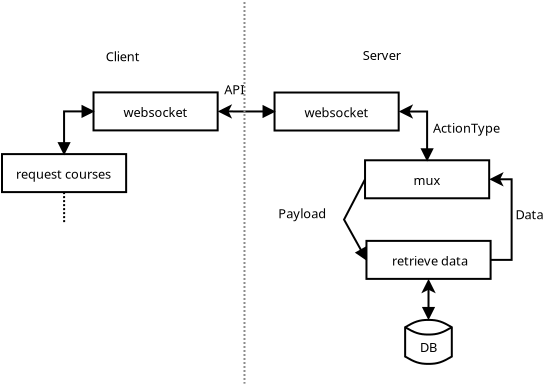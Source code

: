<?xml version="1.0" encoding="UTF-8"?>
<dia:diagram xmlns:dia="http://www.lysator.liu.se/~alla/dia/">
  <dia:layer name="Background" visible="true" active="true">
    <dia:object type="Flowchart - Box" version="0" id="O0">
      <dia:attribute name="obj_pos">
        <dia:point val="16.302,9.286"/>
      </dia:attribute>
      <dia:attribute name="obj_bb">
        <dia:rectangle val="16.252,9.236;22.56,11.236"/>
      </dia:attribute>
      <dia:attribute name="elem_corner">
        <dia:point val="16.302,9.286"/>
      </dia:attribute>
      <dia:attribute name="elem_width">
        <dia:real val="6.207"/>
      </dia:attribute>
      <dia:attribute name="elem_height">
        <dia:real val="1.9"/>
      </dia:attribute>
      <dia:attribute name="border_width">
        <dia:real val="0.1"/>
      </dia:attribute>
      <dia:attribute name="show_background">
        <dia:boolean val="true"/>
      </dia:attribute>
      <dia:attribute name="padding">
        <dia:real val="0.5"/>
      </dia:attribute>
      <dia:attribute name="text">
        <dia:composite type="text">
          <dia:attribute name="string">
            <dia:string>#request courses#</dia:string>
          </dia:attribute>
          <dia:attribute name="font">
            <dia:font family="CMU Serif" style="48" name="Courier"/>
          </dia:attribute>
          <dia:attribute name="height">
            <dia:real val="0.8"/>
          </dia:attribute>
          <dia:attribute name="pos">
            <dia:point val="19.406,10.436"/>
          </dia:attribute>
          <dia:attribute name="color">
            <dia:color val="#000000"/>
          </dia:attribute>
          <dia:attribute name="alignment">
            <dia:enum val="1"/>
          </dia:attribute>
        </dia:composite>
      </dia:attribute>
    </dia:object>
    <dia:object type="Flowchart - Box" version="0" id="O1">
      <dia:attribute name="obj_pos">
        <dia:point val="20.878,6.201"/>
      </dia:attribute>
      <dia:attribute name="obj_bb">
        <dia:rectangle val="20.828,6.151;27.136,8.151"/>
      </dia:attribute>
      <dia:attribute name="elem_corner">
        <dia:point val="20.878,6.201"/>
      </dia:attribute>
      <dia:attribute name="elem_width">
        <dia:real val="6.207"/>
      </dia:attribute>
      <dia:attribute name="elem_height">
        <dia:real val="1.9"/>
      </dia:attribute>
      <dia:attribute name="border_width">
        <dia:real val="0.1"/>
      </dia:attribute>
      <dia:attribute name="show_background">
        <dia:boolean val="true"/>
      </dia:attribute>
      <dia:attribute name="padding">
        <dia:real val="0.5"/>
      </dia:attribute>
      <dia:attribute name="text">
        <dia:composite type="text">
          <dia:attribute name="string">
            <dia:string>#websocket#</dia:string>
          </dia:attribute>
          <dia:attribute name="font">
            <dia:font family="CMU Serif" style="48" name="Courier"/>
          </dia:attribute>
          <dia:attribute name="height">
            <dia:real val="0.8"/>
          </dia:attribute>
          <dia:attribute name="pos">
            <dia:point val="23.982,7.351"/>
          </dia:attribute>
          <dia:attribute name="color">
            <dia:color val="#000000"/>
          </dia:attribute>
          <dia:attribute name="alignment">
            <dia:enum val="1"/>
          </dia:attribute>
        </dia:composite>
      </dia:attribute>
    </dia:object>
    <dia:object type="Flowchart - Box" version="0" id="O2">
      <dia:attribute name="obj_pos">
        <dia:point val="29.929,6.207"/>
      </dia:attribute>
      <dia:attribute name="obj_bb">
        <dia:rectangle val="29.879,6.157;36.186,8.157"/>
      </dia:attribute>
      <dia:attribute name="elem_corner">
        <dia:point val="29.929,6.207"/>
      </dia:attribute>
      <dia:attribute name="elem_width">
        <dia:real val="6.207"/>
      </dia:attribute>
      <dia:attribute name="elem_height">
        <dia:real val="1.9"/>
      </dia:attribute>
      <dia:attribute name="border_width">
        <dia:real val="0.1"/>
      </dia:attribute>
      <dia:attribute name="show_background">
        <dia:boolean val="true"/>
      </dia:attribute>
      <dia:attribute name="padding">
        <dia:real val="0.5"/>
      </dia:attribute>
      <dia:attribute name="text">
        <dia:composite type="text">
          <dia:attribute name="string">
            <dia:string>#websocket#</dia:string>
          </dia:attribute>
          <dia:attribute name="font">
            <dia:font family="CMU Serif" style="48" name="Courier"/>
          </dia:attribute>
          <dia:attribute name="height">
            <dia:real val="0.8"/>
          </dia:attribute>
          <dia:attribute name="pos">
            <dia:point val="33.033,7.357"/>
          </dia:attribute>
          <dia:attribute name="color">
            <dia:color val="#000000"/>
          </dia:attribute>
          <dia:attribute name="alignment">
            <dia:enum val="1"/>
          </dia:attribute>
        </dia:composite>
      </dia:attribute>
    </dia:object>
    <dia:object type="Standard - Line" version="0" id="O3">
      <dia:attribute name="obj_pos">
        <dia:point val="27.085,7.151"/>
      </dia:attribute>
      <dia:attribute name="obj_bb">
        <dia:rectangle val="27.035,6.791;29.979,7.514"/>
      </dia:attribute>
      <dia:attribute name="conn_endpoints">
        <dia:point val="27.085,7.151"/>
        <dia:point val="29.929,7.157"/>
      </dia:attribute>
      <dia:attribute name="numcp">
        <dia:int val="1"/>
      </dia:attribute>
      <dia:attribute name="start_arrow">
        <dia:enum val="22"/>
      </dia:attribute>
      <dia:attribute name="start_arrow_length">
        <dia:real val="0.5"/>
      </dia:attribute>
      <dia:attribute name="start_arrow_width">
        <dia:real val="0.5"/>
      </dia:attribute>
      <dia:attribute name="end_arrow">
        <dia:enum val="3"/>
      </dia:attribute>
      <dia:attribute name="end_arrow_length">
        <dia:real val="0.5"/>
      </dia:attribute>
      <dia:attribute name="end_arrow_width">
        <dia:real val="0.5"/>
      </dia:attribute>
      <dia:connections>
        <dia:connection handle="0" to="O1" connection="8"/>
        <dia:connection handle="1" to="O2" connection="7"/>
      </dia:connections>
    </dia:object>
    <dia:object type="Standard - ZigZagLine" version="1" id="O4">
      <dia:attribute name="obj_pos">
        <dia:point val="19.406,9.286"/>
      </dia:attribute>
      <dia:attribute name="obj_bb">
        <dia:rectangle val="19.075,6.82;20.94,9.348"/>
      </dia:attribute>
      <dia:attribute name="orth_points">
        <dia:point val="19.406,9.286"/>
        <dia:point val="19.406,7.151"/>
        <dia:point val="20.878,7.151"/>
      </dia:attribute>
      <dia:attribute name="orth_orient">
        <dia:enum val="1"/>
        <dia:enum val="0"/>
      </dia:attribute>
      <dia:attribute name="autorouting">
        <dia:boolean val="true"/>
      </dia:attribute>
      <dia:attribute name="start_arrow">
        <dia:enum val="3"/>
      </dia:attribute>
      <dia:attribute name="start_arrow_length">
        <dia:real val="0.5"/>
      </dia:attribute>
      <dia:attribute name="start_arrow_width">
        <dia:real val="0.5"/>
      </dia:attribute>
      <dia:attribute name="end_arrow">
        <dia:enum val="3"/>
      </dia:attribute>
      <dia:attribute name="end_arrow_length">
        <dia:real val="0.5"/>
      </dia:attribute>
      <dia:attribute name="end_arrow_width">
        <dia:real val="0.5"/>
      </dia:attribute>
      <dia:connections>
        <dia:connection handle="0" to="O0" connection="2"/>
        <dia:connection handle="1" to="O1" connection="7"/>
      </dia:connections>
    </dia:object>
    <dia:object type="Flowchart - Box" version="0" id="O5">
      <dia:attribute name="obj_pos">
        <dia:point val="34.454,9.595"/>
      </dia:attribute>
      <dia:attribute name="obj_bb">
        <dia:rectangle val="34.404,9.545;40.712,11.545"/>
      </dia:attribute>
      <dia:attribute name="elem_corner">
        <dia:point val="34.454,9.595"/>
      </dia:attribute>
      <dia:attribute name="elem_width">
        <dia:real val="6.207"/>
      </dia:attribute>
      <dia:attribute name="elem_height">
        <dia:real val="1.9"/>
      </dia:attribute>
      <dia:attribute name="border_width">
        <dia:real val="0.1"/>
      </dia:attribute>
      <dia:attribute name="show_background">
        <dia:boolean val="true"/>
      </dia:attribute>
      <dia:attribute name="padding">
        <dia:real val="0.5"/>
      </dia:attribute>
      <dia:attribute name="text">
        <dia:composite type="text">
          <dia:attribute name="string">
            <dia:string>#mux#</dia:string>
          </dia:attribute>
          <dia:attribute name="font">
            <dia:font family="CMU Serif" style="48" name="Courier"/>
          </dia:attribute>
          <dia:attribute name="height">
            <dia:real val="0.8"/>
          </dia:attribute>
          <dia:attribute name="pos">
            <dia:point val="37.558,10.745"/>
          </dia:attribute>
          <dia:attribute name="color">
            <dia:color val="#000000"/>
          </dia:attribute>
          <dia:attribute name="alignment">
            <dia:enum val="1"/>
          </dia:attribute>
        </dia:composite>
      </dia:attribute>
    </dia:object>
    <dia:object type="Standard - ZigZagLine" version="1" id="O6">
      <dia:attribute name="obj_pos">
        <dia:point val="36.136,7.157"/>
      </dia:attribute>
      <dia:attribute name="obj_bb">
        <dia:rectangle val="36.086,6.796;37.889,9.645"/>
      </dia:attribute>
      <dia:attribute name="orth_points">
        <dia:point val="36.136,7.157"/>
        <dia:point val="37.558,7.157"/>
        <dia:point val="37.558,9.595"/>
      </dia:attribute>
      <dia:attribute name="orth_orient">
        <dia:enum val="0"/>
        <dia:enum val="1"/>
      </dia:attribute>
      <dia:attribute name="autorouting">
        <dia:boolean val="true"/>
      </dia:attribute>
      <dia:attribute name="start_arrow">
        <dia:enum val="22"/>
      </dia:attribute>
      <dia:attribute name="start_arrow_length">
        <dia:real val="0.5"/>
      </dia:attribute>
      <dia:attribute name="start_arrow_width">
        <dia:real val="0.5"/>
      </dia:attribute>
      <dia:attribute name="end_arrow">
        <dia:enum val="3"/>
      </dia:attribute>
      <dia:attribute name="end_arrow_length">
        <dia:real val="0.5"/>
      </dia:attribute>
      <dia:attribute name="end_arrow_width">
        <dia:real val="0.5"/>
      </dia:attribute>
      <dia:connections>
        <dia:connection handle="0" to="O2" connection="8"/>
        <dia:connection handle="1" to="O5" connection="2"/>
      </dia:connections>
    </dia:object>
    <dia:object type="Flowchart - Box" version="0" id="O7">
      <dia:attribute name="obj_pos">
        <dia:point val="34.525,13.625"/>
      </dia:attribute>
      <dia:attribute name="obj_bb">
        <dia:rectangle val="34.475,13.575;40.783,15.575"/>
      </dia:attribute>
      <dia:attribute name="elem_corner">
        <dia:point val="34.525,13.625"/>
      </dia:attribute>
      <dia:attribute name="elem_width">
        <dia:real val="6.207"/>
      </dia:attribute>
      <dia:attribute name="elem_height">
        <dia:real val="1.9"/>
      </dia:attribute>
      <dia:attribute name="border_width">
        <dia:real val="0.1"/>
      </dia:attribute>
      <dia:attribute name="show_background">
        <dia:boolean val="true"/>
      </dia:attribute>
      <dia:attribute name="padding">
        <dia:real val="0.5"/>
      </dia:attribute>
      <dia:attribute name="text">
        <dia:composite type="text">
          <dia:attribute name="string">
            <dia:string># retrieve data#</dia:string>
          </dia:attribute>
          <dia:attribute name="font">
            <dia:font family="CMU Serif" style="48" name="Courier"/>
          </dia:attribute>
          <dia:attribute name="height">
            <dia:real val="0.8"/>
          </dia:attribute>
          <dia:attribute name="pos">
            <dia:point val="37.629,14.775"/>
          </dia:attribute>
          <dia:attribute name="color">
            <dia:color val="#000000"/>
          </dia:attribute>
          <dia:attribute name="alignment">
            <dia:enum val="1"/>
          </dia:attribute>
        </dia:composite>
      </dia:attribute>
    </dia:object>
    <dia:object type="Flowchart - Magnetic Disk" version="1" id="O8">
      <dia:attribute name="obj_pos">
        <dia:point val="36.459,17.576"/>
      </dia:attribute>
      <dia:attribute name="obj_bb">
        <dia:rectangle val="36.409,17.526;38.843,19.826"/>
      </dia:attribute>
      <dia:attribute name="meta">
        <dia:composite type="dict"/>
      </dia:attribute>
      <dia:attribute name="elem_corner">
        <dia:point val="36.459,17.576"/>
      </dia:attribute>
      <dia:attribute name="elem_width">
        <dia:real val="2.333"/>
      </dia:attribute>
      <dia:attribute name="elem_height">
        <dia:real val="2.2"/>
      </dia:attribute>
      <dia:attribute name="line_width">
        <dia:real val="0.1"/>
      </dia:attribute>
      <dia:attribute name="line_colour">
        <dia:color val="#000000"/>
      </dia:attribute>
      <dia:attribute name="fill_colour">
        <dia:color val="#ffffff"/>
      </dia:attribute>
      <dia:attribute name="show_background">
        <dia:boolean val="true"/>
      </dia:attribute>
      <dia:attribute name="line_style">
        <dia:enum val="0"/>
        <dia:real val="1"/>
      </dia:attribute>
      <dia:attribute name="padding">
        <dia:real val="0.1"/>
      </dia:attribute>
      <dia:attribute name="text">
        <dia:composite type="text">
          <dia:attribute name="string">
            <dia:string>#DB#</dia:string>
          </dia:attribute>
          <dia:attribute name="font">
            <dia:font family="CMU Serif" style="48" name="Courier"/>
          </dia:attribute>
          <dia:attribute name="height">
            <dia:real val="0.8"/>
          </dia:attribute>
          <dia:attribute name="pos">
            <dia:point val="37.626,19.06"/>
          </dia:attribute>
          <dia:attribute name="color">
            <dia:color val="#000000"/>
          </dia:attribute>
          <dia:attribute name="alignment">
            <dia:enum val="1"/>
          </dia:attribute>
        </dia:composite>
      </dia:attribute>
      <dia:attribute name="flip_horizontal">
        <dia:boolean val="false"/>
      </dia:attribute>
      <dia:attribute name="flip_vertical">
        <dia:boolean val="false"/>
      </dia:attribute>
      <dia:attribute name="subscale">
        <dia:real val="1"/>
      </dia:attribute>
    </dia:object>
    <dia:object type="Standard - Line" version="0" id="O9">
      <dia:attribute name="obj_pos">
        <dia:point val="37.629,15.525"/>
      </dia:attribute>
      <dia:attribute name="obj_bb">
        <dia:rectangle val="37.266,15.475;37.99,17.578"/>
      </dia:attribute>
      <dia:attribute name="conn_endpoints">
        <dia:point val="37.629,15.525"/>
        <dia:point val="37.627,17.528"/>
      </dia:attribute>
      <dia:attribute name="numcp">
        <dia:int val="1"/>
      </dia:attribute>
      <dia:attribute name="start_arrow">
        <dia:enum val="22"/>
      </dia:attribute>
      <dia:attribute name="start_arrow_length">
        <dia:real val="0.5"/>
      </dia:attribute>
      <dia:attribute name="start_arrow_width">
        <dia:real val="0.5"/>
      </dia:attribute>
      <dia:attribute name="end_arrow">
        <dia:enum val="3"/>
      </dia:attribute>
      <dia:attribute name="end_arrow_length">
        <dia:real val="0.5"/>
      </dia:attribute>
      <dia:attribute name="end_arrow_width">
        <dia:real val="0.5"/>
      </dia:attribute>
      <dia:connections>
        <dia:connection handle="0" to="O7" connection="13"/>
        <dia:connection handle="1" to="O8" connection="16"/>
      </dia:connections>
    </dia:object>
    <dia:object type="Standard - Text" version="1" id="O10">
      <dia:attribute name="obj_pos">
        <dia:point val="27.418,6.29"/>
      </dia:attribute>
      <dia:attribute name="obj_bb">
        <dia:rectangle val="27.418,5.69;28.565,6.45"/>
      </dia:attribute>
      <dia:attribute name="text">
        <dia:composite type="text">
          <dia:attribute name="string">
            <dia:string>#API#</dia:string>
          </dia:attribute>
          <dia:attribute name="font">
            <dia:font family="CMU Serif" style="48" name="Courier"/>
          </dia:attribute>
          <dia:attribute name="height">
            <dia:real val="0.8"/>
          </dia:attribute>
          <dia:attribute name="pos">
            <dia:point val="27.418,6.29"/>
          </dia:attribute>
          <dia:attribute name="color">
            <dia:color val="#000000"/>
          </dia:attribute>
          <dia:attribute name="alignment">
            <dia:enum val="0"/>
          </dia:attribute>
        </dia:composite>
      </dia:attribute>
      <dia:attribute name="valign">
        <dia:enum val="3"/>
      </dia:attribute>
    </dia:object>
    <dia:object type="Standard - Text" version="1" id="O11">
      <dia:attribute name="obj_pos">
        <dia:point val="37.852,8.216"/>
      </dia:attribute>
      <dia:attribute name="obj_bb">
        <dia:rectangle val="37.852,7.616;41.142,8.376"/>
      </dia:attribute>
      <dia:attribute name="text">
        <dia:composite type="text">
          <dia:attribute name="string">
            <dia:string>#ActionType#</dia:string>
          </dia:attribute>
          <dia:attribute name="font">
            <dia:font family="CMU Serif" style="48" name="Courier"/>
          </dia:attribute>
          <dia:attribute name="height">
            <dia:real val="0.8"/>
          </dia:attribute>
          <dia:attribute name="pos">
            <dia:point val="37.852,8.216"/>
          </dia:attribute>
          <dia:attribute name="color">
            <dia:color val="#000000"/>
          </dia:attribute>
          <dia:attribute name="alignment">
            <dia:enum val="0"/>
          </dia:attribute>
        </dia:composite>
      </dia:attribute>
      <dia:attribute name="valign">
        <dia:enum val="3"/>
      </dia:attribute>
    </dia:object>
    <dia:object type="Standard - Text" version="1" id="O12">
      <dia:attribute name="obj_pos">
        <dia:point val="30.111,12.494"/>
      </dia:attribute>
      <dia:attribute name="obj_bb">
        <dia:rectangle val="30.111,11.894;32.343,12.654"/>
      </dia:attribute>
      <dia:attribute name="text">
        <dia:composite type="text">
          <dia:attribute name="string">
            <dia:string>#Payload#</dia:string>
          </dia:attribute>
          <dia:attribute name="font">
            <dia:font family="CMU Serif" style="48" name="Courier"/>
          </dia:attribute>
          <dia:attribute name="height">
            <dia:real val="0.8"/>
          </dia:attribute>
          <dia:attribute name="pos">
            <dia:point val="30.111,12.494"/>
          </dia:attribute>
          <dia:attribute name="color">
            <dia:color val="#000000"/>
          </dia:attribute>
          <dia:attribute name="alignment">
            <dia:enum val="0"/>
          </dia:attribute>
        </dia:composite>
      </dia:attribute>
      <dia:attribute name="valign">
        <dia:enum val="3"/>
      </dia:attribute>
    </dia:object>
    <dia:object type="Standard - ZigZagLine" version="1" id="O13">
      <dia:attribute name="obj_pos">
        <dia:point val="40.662,10.545"/>
      </dia:attribute>
      <dia:attribute name="obj_bb">
        <dia:rectangle val="40.612,10.183;41.833,14.625"/>
      </dia:attribute>
      <dia:attribute name="orth_points">
        <dia:point val="40.662,10.545"/>
        <dia:point val="41.783,10.545"/>
        <dia:point val="41.783,14.575"/>
        <dia:point val="40.733,14.575"/>
      </dia:attribute>
      <dia:attribute name="orth_orient">
        <dia:enum val="0"/>
        <dia:enum val="1"/>
        <dia:enum val="0"/>
      </dia:attribute>
      <dia:attribute name="autorouting">
        <dia:boolean val="false"/>
      </dia:attribute>
      <dia:attribute name="start_arrow">
        <dia:enum val="22"/>
      </dia:attribute>
      <dia:attribute name="start_arrow_length">
        <dia:real val="0.5"/>
      </dia:attribute>
      <dia:attribute name="start_arrow_width">
        <dia:real val="0.5"/>
      </dia:attribute>
      <dia:connections>
        <dia:connection handle="0" to="O5" connection="8"/>
        <dia:connection handle="1" to="O7" connection="8"/>
      </dia:connections>
    </dia:object>
    <dia:object type="Standard - ZigZagLine" version="1" id="O14">
      <dia:attribute name="obj_pos">
        <dia:point val="34.454,10.545"/>
      </dia:attribute>
      <dia:attribute name="obj_bb">
        <dia:rectangle val="33.354,10.495;34.637,14.906"/>
      </dia:attribute>
      <dia:attribute name="orth_points">
        <dia:point val="34.454,10.545"/>
        <dia:point val="33.404,10.545"/>
        <dia:point val="33.404,14.575"/>
        <dia:point val="34.525,14.575"/>
      </dia:attribute>
      <dia:attribute name="orth_orient">
        <dia:enum val="0"/>
        <dia:enum val="1"/>
        <dia:enum val="0"/>
      </dia:attribute>
      <dia:attribute name="autorouting">
        <dia:boolean val="true"/>
      </dia:attribute>
      <dia:attribute name="end_arrow">
        <dia:enum val="3"/>
      </dia:attribute>
      <dia:attribute name="end_arrow_length">
        <dia:real val="0.5"/>
      </dia:attribute>
      <dia:attribute name="end_arrow_width">
        <dia:real val="0.5"/>
      </dia:attribute>
      <dia:connections>
        <dia:connection handle="0" to="O5" connection="7"/>
        <dia:connection handle="1" to="O7" connection="7"/>
      </dia:connections>
    </dia:object>
    <dia:object type="Standard - Text" version="1" id="O15">
      <dia:attribute name="obj_pos">
        <dia:point val="41.974,12.547"/>
      </dia:attribute>
      <dia:attribute name="obj_bb">
        <dia:rectangle val="41.974,11.947;43.351,12.707"/>
      </dia:attribute>
      <dia:attribute name="text">
        <dia:composite type="text">
          <dia:attribute name="string">
            <dia:string>#Data#</dia:string>
          </dia:attribute>
          <dia:attribute name="font">
            <dia:font family="CMU Serif" style="48" name="Courier"/>
          </dia:attribute>
          <dia:attribute name="height">
            <dia:real val="0.8"/>
          </dia:attribute>
          <dia:attribute name="pos">
            <dia:point val="41.974,12.547"/>
          </dia:attribute>
          <dia:attribute name="color">
            <dia:color val="#000000"/>
          </dia:attribute>
          <dia:attribute name="alignment">
            <dia:enum val="0"/>
          </dia:attribute>
        </dia:composite>
      </dia:attribute>
      <dia:attribute name="valign">
        <dia:enum val="3"/>
      </dia:attribute>
    </dia:object>
    <dia:object type="Standard - Text" version="1" id="O16">
      <dia:attribute name="obj_pos">
        <dia:point val="34.342,4.577"/>
      </dia:attribute>
      <dia:attribute name="obj_bb">
        <dia:rectangle val="34.342,3.977;36.084,4.737"/>
      </dia:attribute>
      <dia:attribute name="text">
        <dia:composite type="text">
          <dia:attribute name="string">
            <dia:string>#Server#</dia:string>
          </dia:attribute>
          <dia:attribute name="font">
            <dia:font family="CMU Serif" style="48" name="Courier"/>
          </dia:attribute>
          <dia:attribute name="height">
            <dia:real val="0.8"/>
          </dia:attribute>
          <dia:attribute name="pos">
            <dia:point val="34.342,4.577"/>
          </dia:attribute>
          <dia:attribute name="color">
            <dia:color val="#000000"/>
          </dia:attribute>
          <dia:attribute name="alignment">
            <dia:enum val="0"/>
          </dia:attribute>
        </dia:composite>
      </dia:attribute>
      <dia:attribute name="valign">
        <dia:enum val="3"/>
      </dia:attribute>
    </dia:object>
    <dia:object type="Standard - Text" version="1" id="O17">
      <dia:attribute name="obj_pos">
        <dia:point val="21.488,4.642"/>
      </dia:attribute>
      <dia:attribute name="obj_bb">
        <dia:rectangle val="21.488,4.042;23.175,4.802"/>
      </dia:attribute>
      <dia:attribute name="text">
        <dia:composite type="text">
          <dia:attribute name="string">
            <dia:string>#Client#</dia:string>
          </dia:attribute>
          <dia:attribute name="font">
            <dia:font family="CMU Serif" style="48" name="Courier"/>
          </dia:attribute>
          <dia:attribute name="height">
            <dia:real val="0.8"/>
          </dia:attribute>
          <dia:attribute name="pos">
            <dia:point val="21.488,4.642"/>
          </dia:attribute>
          <dia:attribute name="color">
            <dia:color val="#000000"/>
          </dia:attribute>
          <dia:attribute name="alignment">
            <dia:enum val="0"/>
          </dia:attribute>
        </dia:composite>
      </dia:attribute>
      <dia:attribute name="valign">
        <dia:enum val="3"/>
      </dia:attribute>
    </dia:object>
    <dia:object type="Standard - Line" version="0" id="O18">
      <dia:attribute name="obj_pos">
        <dia:point val="28.426,1.681"/>
      </dia:attribute>
      <dia:attribute name="obj_bb">
        <dia:rectangle val="28.376,1.631;28.476,20.815"/>
      </dia:attribute>
      <dia:attribute name="conn_endpoints">
        <dia:point val="28.426,1.681"/>
        <dia:point val="28.426,20.765"/>
      </dia:attribute>
      <dia:attribute name="numcp">
        <dia:int val="1"/>
      </dia:attribute>
      <dia:attribute name="line_color">
        <dia:color val="#8c8c8c"/>
      </dia:attribute>
      <dia:attribute name="line_style">
        <dia:enum val="4"/>
      </dia:attribute>
    </dia:object>
    <dia:object type="Standard - Line" version="0" id="O19">
      <dia:attribute name="obj_pos">
        <dia:point val="19.406,11.186"/>
      </dia:attribute>
      <dia:attribute name="obj_bb">
        <dia:rectangle val="19.356,11.136;19.459,12.801"/>
      </dia:attribute>
      <dia:attribute name="conn_endpoints">
        <dia:point val="19.406,11.186"/>
        <dia:point val="19.409,12.751"/>
      </dia:attribute>
      <dia:attribute name="numcp">
        <dia:int val="1"/>
      </dia:attribute>
      <dia:attribute name="line_style">
        <dia:enum val="4"/>
      </dia:attribute>
      <dia:connections>
        <dia:connection handle="0" to="O0" connection="13"/>
      </dia:connections>
    </dia:object>
  </dia:layer>
</dia:diagram>
